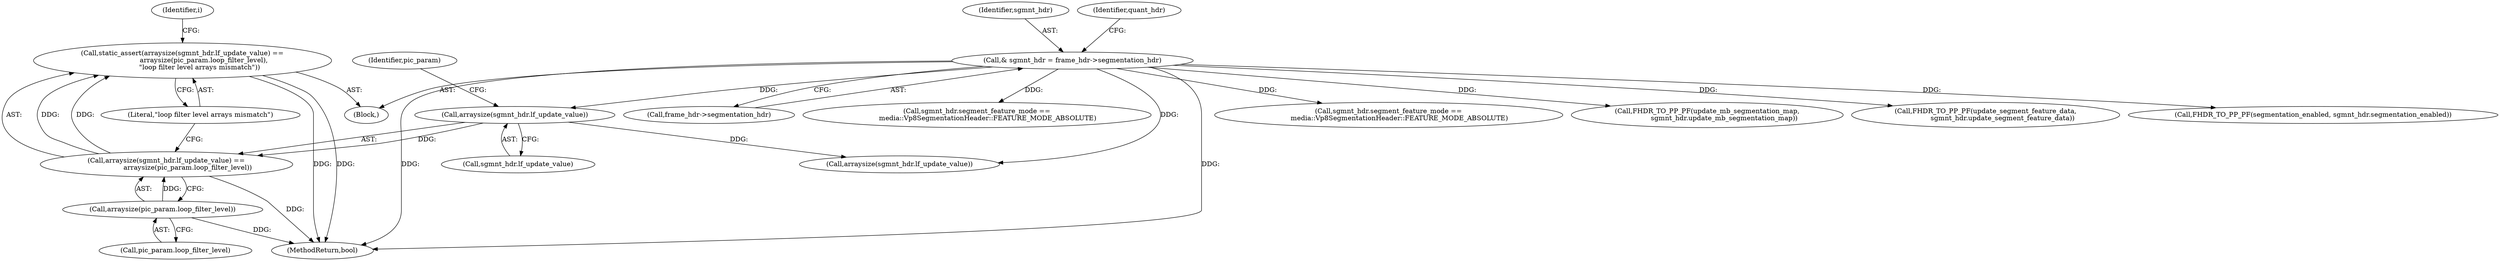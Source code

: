 digraph "0_Chrome_27c68f543e5eba779902447445dfb05ec3f5bf75_2@API" {
"1000468" [label="(Call,static_assert(arraysize(sgmnt_hdr.lf_update_value) ==\n                    arraysize(pic_param.loop_filter_level),\n                \"loop filter level arrays mismatch\"))"];
"1000469" [label="(Call,arraysize(sgmnt_hdr.lf_update_value) ==\n                    arraysize(pic_param.loop_filter_level))"];
"1000470" [label="(Call,arraysize(sgmnt_hdr.lf_update_value))"];
"1000115" [label="(Call,& sgmnt_hdr = frame_hdr->segmentation_hdr)"];
"1000474" [label="(Call,arraysize(pic_param.loop_filter_level))"];
"1000478" [label="(Literal,\"loop filter level arrays mismatch\")"];
"1000476" [label="(Identifier,pic_param)"];
"1000157" [label="(Call,sgmnt_hdr.segment_feature_mode ==\n          media::Vp8SegmentationHeader::FEATURE_MODE_ABSOLUTE)"];
"1000486" [label="(Call,arraysize(sgmnt_hdr.lf_update_value))"];
"1000415" [label="(Call,FHDR_TO_PP_PF(update_mb_segmentation_map,\n                sgmnt_hdr.update_mb_segmentation_map))"];
"1000106" [label="(Block,)"];
"1000115" [label="(Call,& sgmnt_hdr = frame_hdr->segmentation_hdr)"];
"1000122" [label="(Identifier,quant_hdr)"];
"1000116" [label="(Identifier,sgmnt_hdr)"];
"1000474" [label="(Call,arraysize(pic_param.loop_filter_level))"];
"1000469" [label="(Call,arraysize(sgmnt_hdr.lf_update_value) ==\n                    arraysize(pic_param.loop_filter_level))"];
"1000482" [label="(Identifier,i)"];
"1000420" [label="(Call,FHDR_TO_PP_PF(update_segment_feature_data,\n                sgmnt_hdr.update_segment_feature_data))"];
"1000470" [label="(Call,arraysize(sgmnt_hdr.lf_update_value))"];
"1000410" [label="(Call,FHDR_TO_PP_PF(segmentation_enabled, sgmnt_hdr.segmentation_enabled))"];
"1000471" [label="(Call,sgmnt_hdr.lf_update_value)"];
"1000468" [label="(Call,static_assert(arraysize(sgmnt_hdr.lf_update_value) ==\n                    arraysize(pic_param.loop_filter_level),\n                \"loop filter level arrays mismatch\"))"];
"1000117" [label="(Call,frame_hdr->segmentation_hdr)"];
"1000505" [label="(Call,sgmnt_hdr.segment_feature_mode ==\n          media::Vp8SegmentationHeader::FEATURE_MODE_ABSOLUTE)"];
"1000786" [label="(MethodReturn,bool)"];
"1000475" [label="(Call,pic_param.loop_filter_level)"];
"1000468" -> "1000106"  [label="AST: "];
"1000468" -> "1000478"  [label="CFG: "];
"1000469" -> "1000468"  [label="AST: "];
"1000478" -> "1000468"  [label="AST: "];
"1000482" -> "1000468"  [label="CFG: "];
"1000468" -> "1000786"  [label="DDG: "];
"1000468" -> "1000786"  [label="DDG: "];
"1000469" -> "1000468"  [label="DDG: "];
"1000469" -> "1000468"  [label="DDG: "];
"1000469" -> "1000474"  [label="CFG: "];
"1000470" -> "1000469"  [label="AST: "];
"1000474" -> "1000469"  [label="AST: "];
"1000478" -> "1000469"  [label="CFG: "];
"1000469" -> "1000786"  [label="DDG: "];
"1000470" -> "1000469"  [label="DDG: "];
"1000474" -> "1000469"  [label="DDG: "];
"1000470" -> "1000471"  [label="CFG: "];
"1000471" -> "1000470"  [label="AST: "];
"1000476" -> "1000470"  [label="CFG: "];
"1000115" -> "1000470"  [label="DDG: "];
"1000470" -> "1000486"  [label="DDG: "];
"1000115" -> "1000106"  [label="AST: "];
"1000115" -> "1000117"  [label="CFG: "];
"1000116" -> "1000115"  [label="AST: "];
"1000117" -> "1000115"  [label="AST: "];
"1000122" -> "1000115"  [label="CFG: "];
"1000115" -> "1000786"  [label="DDG: "];
"1000115" -> "1000786"  [label="DDG: "];
"1000115" -> "1000157"  [label="DDG: "];
"1000115" -> "1000410"  [label="DDG: "];
"1000115" -> "1000415"  [label="DDG: "];
"1000115" -> "1000420"  [label="DDG: "];
"1000115" -> "1000486"  [label="DDG: "];
"1000115" -> "1000505"  [label="DDG: "];
"1000474" -> "1000475"  [label="CFG: "];
"1000475" -> "1000474"  [label="AST: "];
"1000474" -> "1000786"  [label="DDG: "];
}
